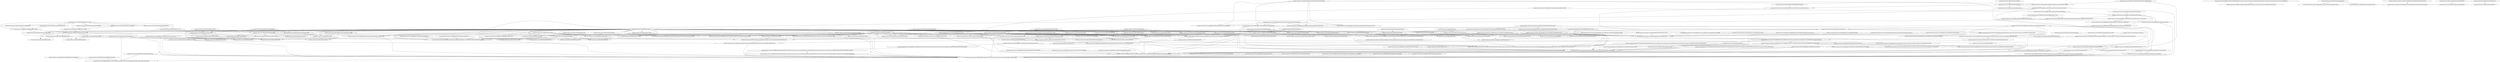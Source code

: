 digraph G {
  "org.apache.commons.math.ode.nonstiff$AdaptiveStepsizeIntegrator#filterStep(double,boolean,boolean)" -> "org.apache.commons.math.ode.nonstiff$EmbeddedRungeKuttaIntegrator#integrate(org.apache.commons.math.ode.ExpandableStatefulODE,double)";
  "org.apache.commons.math.ode.nonstiff$EmbeddedRungeKuttaIntegrator#integrate(org.apache.commons.math.ode.ExpandableStatefulODE,double)" -> "org.apache.commons.math.ode$AbstractIntegrator#integrate(org.apache.commons.math.ode.FirstOrderDifferentialEquations,double,double[],double,double[])";
  "org.apache.commons.math.util$FastMath#<clinit>()" -> "org.apache.commons.math.util$FastMath#nextUp(double)";
  "org.apache.commons.math.util$FastMath#<clinit>()" -> "org.apache.commons.math.util$FastMath#toRadians(double)";
  "org.apache.commons.math.util$FastMath#<clinit>()" -> "org.apache.commons.math.util$MathUtils#reduce(double,double,double)";
  "org.apache.commons.math.util$FastMath#<clinit>()" -> "org.apache.commons.math.util$Precision#equals(float,float,float)";
  "org.apache.commons.math.util$FastMath#<clinit>()" -> "org.apache.commons.math.util$FastMath#log(double,double[])";
  "org.apache.commons.math.util$FastMath#<clinit>()" -> "org.apache.commons.math.util$FastMath#tan(double)";
  "org.apache.commons.math.util$FastMath#<clinit>()" -> "org.apache.commons.math.ode.nonstiff$DormandPrince853Integrator#<clinit>()";
  "org.apache.commons.math.util$FastMath#<clinit>()" -> "org.apache.commons.math.ode.nonstiff$AdaptiveStepsizeIntegrator#filterStep(double,boolean,boolean)";
  "org.apache.commons.math.util$FastMath#<clinit>()" -> "org.apache.commons.math.ode.events$EventState#evaluateStep(org.apache.commons.math.ode.sampling.StepInterpolator)";
  "org.apache.commons.math.util$FastMath#<clinit>()" -> "org.apache.commons.math.ode.events$EventState#reset(double,double[])";
  "org.apache.commons.math.util$FastMath#<clinit>()" -> "org.apache.commons.math.util$FastMath#cos(double)";
  "org.apache.commons.math.util$FastMath#<clinit>()" -> "org.apache.commons.math.util$FastMath#log10(double)";
  "org.apache.commons.math.util$FastMath#<clinit>()" -> "org.apache.commons.math.ode.nonstiff$AdaptiveStepsizeIntegrator#setStepSizeControl(double,double,double,double)";
  "org.apache.commons.math.util$FastMath#<clinit>()" -> "org.apache.commons.math.util$FastMath#expm1(double,double[])";
  "org.apache.commons.math.util$FastMath#<clinit>()" -> "org.apache.commons.math.util$FastMath#cosQ(double,double)";
  "org.apache.commons.math.util$FastMath#<clinit>()" -> "org.apache.commons.math.util$FastMath#expm1(double)";
  "org.apache.commons.math.util$FastMath#<clinit>()" -> "org.apache.commons.math.analysis.solvers$BracketingNthOrderBrentSolver#doSolve()";
  "org.apache.commons.math.util$FastMath#<clinit>()" -> "org.apache.commons.math.util$Precision#round(float,int,int)";
  "org.apache.commons.math.util$FastMath#<clinit>()" -> "org.apache.commons.math.util$FastMath#nextUp(float)";
  "org.apache.commons.math.util$FastMath#<clinit>()" -> "org.apache.commons.math.util$Precision#equalsIncludingNaN(float,float,float)";
  "org.apache.commons.math.util$FastMath#<clinit>()" -> "org.apache.commons.math.util$FastMath#cbrt(double)";
  "org.apache.commons.math.util$FastMath#<clinit>()" -> "org.apache.commons.math.util$FastMath#exp(double,double,double[])";
  "org.apache.commons.math.util$FastMath#<clinit>()" -> "org.apache.commons.math.util$FastMath#tanh(double)";
  "org.apache.commons.math.util$FastMath#<clinit>()" -> "org.apache.commons.math.analysis.solvers$UnivariateRealSolverUtils#bracket(org.apache.commons.math.analysis.UnivariateRealFunction,double,double,double,int)";
  "org.apache.commons.math.util$FastMath#<clinit>()" -> "org.apache.commons.math.util$FastMath#ulp(float)";
  "org.apache.commons.math.util$FastMath#<clinit>()" -> "org.apache.commons.math.util$FastMath#atanh(double)";
  "org.apache.commons.math.util$FastMath#<clinit>()" -> "org.apache.commons.math.ode.nonstiff$EmbeddedRungeKuttaIntegrator#integrate(org.apache.commons.math.ode.ExpandableStatefulODE,double)";
  "org.apache.commons.math.util$FastMath#<clinit>()" -> "org.apache.commons.math.util$FastMath#hypot(double,double)";
  "org.apache.commons.math.util$FastMath#<clinit>()" -> "org.apache.commons.math.util$FastMath#atan(double)";
  "org.apache.commons.math.util$FastMath#<clinit>()" -> "org.apache.commons.math.ode.nonstiff$AdaptiveStepsizeIntegrator#initializeStep(boolean,int,double[],double,double[],double[],double[],double[])";
  "org.apache.commons.math.util$FastMath#<clinit>()" -> "org.apache.commons.math.util$Precision#equals(double,double,double)";
  "org.apache.commons.math.util$FastMath#<clinit>()" -> "org.apache.commons.math.util$FastMath#log(double)";
  "org.apache.commons.math.util$FastMath#<clinit>()" -> "org.apache.commons.math.util$FastMath#acos(double)";
  "org.apache.commons.math.util$FastMath#<clinit>()" -> "org.apache.commons.math.ode.events$EventState#stepAccepted(double,double[])";
  "org.apache.commons.math.util$FastMath#<clinit>()" -> "org.apache.commons.math.util$FastMath#ulp(double)";
  "org.apache.commons.math.util$FastMath#<clinit>()" -> "org.apache.commons.math.util$MathUtils#normalizeAngle(double,double)";
  "org.apache.commons.math.util$FastMath#<clinit>()" -> "org.apache.commons.math.util$FastMath#log1p(double)";
  "org.apache.commons.math.util$FastMath#<clinit>()" -> "org.apache.commons.math.util$FastMath#toDegrees(double)";
  "org.apache.commons.math.util$FastMath#<clinit>()" -> "org.apache.commons.math.ode.nonstiff$DormandPrince853Integrator#estimateError(double[][],double[],double[],double)";
  "org.apache.commons.math.util$FastMath#<clinit>()" -> "org.apache.commons.math.util$FastMath#main(java.lang.String[])";
  "org.apache.commons.math.util$FastMath#<clinit>()" -> "org.apache.commons.math.util$FastMath#round(float)";
  "org.apache.commons.math.util$FastMath#<clinit>()" -> "org.apache.commons.math.util$Precision#equalsIncludingNaN(double,double,double)";
  "org.apache.commons.math.util$FastMath#<clinit>()" -> "org.apache.commons.math.util$FastMath#cosh(double)";
  "org.apache.commons.math.util$FastMath#<clinit>()" -> "org.apache.commons.math.util$FastMath#asin(double)";
  "org.apache.commons.math.util$FastMath#<clinit>()" -> "org.apache.commons.math.util$FastMath#log(double,double)";
  "org.apache.commons.math.util$FastMath#<clinit>()" -> "org.apache.commons.math.util$FastMath#sin(double)";
  "org.apache.commons.math.util$FastMath#<clinit>()" -> "org.apache.commons.math.util$FastMath#reducePayneHanek(double,double[])";
  "org.apache.commons.math.util$FastMath#<clinit>()" -> "org.apache.commons.math.ode$AbstractIntegrator#sanityChecks(org.apache.commons.math.ode.ExpandableStatefulODE,double)";
  "org.apache.commons.math.util$FastMath#<clinit>()" -> "org.apache.commons.math.util$FastMath#tanQ(double,double,boolean)";
  "org.apache.commons.math.util$FastMath#<clinit>()" -> "org.apache.commons.math.util$Precision#equals(double,double,int)";
  "org.apache.commons.math.util$FastMath#<clinit>()" -> "org.apache.commons.math.util$FastMath#pow(double,double)";
  "org.apache.commons.math.util$FastMath#<clinit>()" -> "org.apache.commons.math.analysis.solvers$UnivariateRealSolverUtils#forceSide(int,org.apache.commons.math.analysis.UnivariateRealFunction,org.apache.commons.math.analysis.solvers.BracketedUnivariateRealSolver,double,double,double,org.apache.commons.math.analysis.solvers.AllowedSolution)";
  "org.apache.commons.math.util$FastMath#<clinit>()" -> "org.apache.commons.math.util$FastMath#acosh(double)";
  "org.apache.commons.math.util$FastMath#<clinit>()" -> "org.apache.commons.math.util$FastMath#exp(double)";
  "org.apache.commons.math.util$FastMath#<clinit>()" -> "org.apache.commons.math.ode.events$EventState#reinitializeBegin(org.apache.commons.math.ode.sampling.StepInterpolator)";
  "org.apache.commons.math.util$FastMath#<clinit>()" -> "org.apache.commons.math.util$Precision#roundUnscaled(double,double,int)";
  "org.apache.commons.math.util$FastMath#<clinit>()" -> "org.apache.commons.math.ode.nonstiff$AdaptiveStepsizeIntegrator#setStepSizeControl(double,double,double[],double[])";
  "org.apache.commons.math.util$FastMath#<clinit>()" -> "org.apache.commons.math.util$FastMath#sinQ(double,double)";
  "org.apache.commons.math.util$FastMath#<clinit>()" -> "org.apache.commons.math.util$FastMath#asinh(double)";
  "org.apache.commons.math.util$FastMath#<clinit>()" -> "org.apache.commons.math.ode.nonstiff$AdaptiveStepsizeIntegrator#resetInternalState()";
  "org.apache.commons.math.util$FastMath#<clinit>()" -> "org.apache.commons.math.util$FastMath#atan2(double,double)";
  "org.apache.commons.math.util$FastMath#<clinit>()" -> "org.apache.commons.math.util$FastMath#round(double)";
  "org.apache.commons.math.util$FastMath#<clinit>()" -> "org.apache.commons.math.util$FastMath#atan(double,double,boolean)";
  "org.apache.commons.math.util$FastMath#<clinit>()" -> "org.apache.commons.math.util$FastMath#sinh(double)";
  "org.apache.commons.math.util$FastMath#<clinit>()" -> "org.apache.commons.math.util$FastMath#ceil(double)";
  "org.apache.commons.math.util$FastMath#<clinit>()" -> "org.apache.commons.math.util$FastMath#rint(double)";
  "org.apache.commons.math.util$FastMath#<clinit>()" -> "org.apache.commons.math.util$Precision#equals(float,float,int)";
  "org.apache.commons.math.ode$AbstractIntegrator#addEventHandler(org.apache.commons.math.ode.events.EventHandler,double,double,int,org.apache.commons.math.analysis.solvers.UnivariateRealSolver)" -> "org.apache.commons.math.ode$AbstractIntegrator#addEventHandler(org.apache.commons.math.ode.events.EventHandler,double,double,int)";
  "org.apache.commons.math.ode.events$EventState$1#value(double)" -> "org.apache.commons.math.analysis.solvers$UnivariateRealSolverUtils#forceSide(int,org.apache.commons.math.analysis.UnivariateRealFunction,org.apache.commons.math.analysis.solvers.BracketedUnivariateRealSolver,double,double,double,org.apache.commons.math.analysis.solvers.AllowedSolution)";
  "org.apache.commons.math.ode.events$EventState$1#value(double)" -> "org.apache.commons.math.analysis.solvers$BaseAbstractUnivariateRealSolver#computeObjectiveValue(double)";
  "org.apache.commons.math.ode.events$EventState$1#value(double)" -> "org.apache.commons.math.analysis.solvers$UnivariateRealSolverUtils#bracket(org.apache.commons.math.analysis.UnivariateRealFunction,double,double,double,int)";
  "org.apache.commons.math.ode.events$EventState$1#value(double)" -> "org.apache.commons.math.analysis.solvers$UnivariateRealSolverUtils#verifyBracketing(org.apache.commons.math.analysis.UnivariateRealFunction,double,double)";
  "org.apache.commons.math.ode.events$EventState$1#value(double)" -> "org.apache.commons.math.analysis.solvers$UnivariateRealSolverUtils#isBracketing(org.apache.commons.math.analysis.UnivariateRealFunction,double,double)";
  "org.apache.commons.math.ode.events$EventState$1#value(double)" -> "org.apache.commons.math.ode.events$EventState#evaluateStep(org.apache.commons.math.ode.sampling.StepInterpolator)";
  "org.apache.commons.math.analysis.solvers$UnivariateRealSolverUtils#forceSide(int,org.apache.commons.math.analysis.UnivariateRealFunction,org.apache.commons.math.analysis.solvers.BracketedUnivariateRealSolver,double,double,double,org.apache.commons.math.analysis.solvers.AllowedSolution)" -> "org.apache.commons.math.ode.events$EventState#evaluateStep(org.apache.commons.math.ode.sampling.StepInterpolator)";
  "org.apache.commons.math.ode.sampling$AbstractStepInterpolator#reinitialize(double[],boolean,org.apache.commons.math.ode.EquationsMapper,org.apache.commons.math.ode.EquationsMapper[])" -> "org.apache.commons.math.ode.nonstiff$RungeKuttaStepInterpolator#reinitialize(org.apache.commons.math.ode.AbstractIntegrator,double[],double[][],boolean,org.apache.commons.math.ode.EquationsMapper,org.apache.commons.math.ode.EquationsMapper[])";
  "org.apache.commons.math.ode.nonstiff$RungeKuttaStepInterpolator#reinitialize(org.apache.commons.math.ode.AbstractIntegrator,double[],double[][],boolean,org.apache.commons.math.ode.EquationsMapper,org.apache.commons.math.ode.EquationsMapper[])" -> "org.apache.commons.math.ode.nonstiff$DormandPrince853StepInterpolator#reinitialize(org.apache.commons.math.ode.AbstractIntegrator,double[],double[][],boolean,org.apache.commons.math.ode.EquationsMapper,org.apache.commons.math.ode.EquationsMapper[])";
  "org.apache.commons.math.ode.nonstiff$RungeKuttaStepInterpolator#reinitialize(org.apache.commons.math.ode.AbstractIntegrator,double[],double[][],boolean,org.apache.commons.math.ode.EquationsMapper,org.apache.commons.math.ode.EquationsMapper[])" -> "org.apache.commons.math.ode.nonstiff$EmbeddedRungeKuttaIntegrator#integrate(org.apache.commons.math.ode.ExpandableStatefulODE,double)";
  "org.apache.commons.math.ode.sampling$AbstractStepInterpolator#readBaseExternal(java.io.ObjectInput)" -> "org.apache.commons.math.ode.nonstiff$RungeKuttaStepInterpolator#readExternal(java.io.ObjectInput)";
  "org.apache.commons.math.ode.nonstiff$RungeKuttaStepInterpolator#readExternal(java.io.ObjectInput)" -> "org.apache.commons.math.ode.nonstiff$DormandPrince853StepInterpolator#readExternal(java.io.ObjectInput)";
  "org.apache.commons.math.analysis.solvers$BaseAbstractUnivariateRealSolver#getMin()" -> "org.apache.commons.math.analysis.solvers$BracketingNthOrderBrentSolver#doSolve()";
  "org.apache.commons.math.analysis.solvers$BracketingNthOrderBrentSolver#doSolve()" -> "org.apache.commons.math.analysis.solvers$BaseAbstractUnivariateRealSolver#solve(int,org.apache.commons.math.analysis.UnivariateRealFunction,double,double,double)";
  "org.apache.commons.math.ode$AbstractIntegrator#resetEvaluations()" -> "org.apache.commons.math.ode.nonstiff$EmbeddedRungeKuttaIntegrator#integrate(org.apache.commons.math.ode.ExpandableStatefulODE,double)";
  "org.apache.commons.math.util$FastMath#abs(double)" -> "org.apache.commons.math.ode$AbstractIntegrator#sanityChecks(org.apache.commons.math.ode.ExpandableStatefulODE,double)";
  "org.apache.commons.math.util$FastMath#abs(double)" -> "org.apache.commons.math.analysis.solvers$UnivariateRealSolverUtils#forceSide(int,org.apache.commons.math.analysis.UnivariateRealFunction,org.apache.commons.math.analysis.solvers.BracketedUnivariateRealSolver,double,double,double,org.apache.commons.math.analysis.solvers.AllowedSolution)";
  "org.apache.commons.math.util$FastMath#abs(double)" -> "org.apache.commons.math.ode.nonstiff$AdaptiveStepsizeIntegrator#setStepSizeControl(double,double,double[],double[])";
  "org.apache.commons.math.util$FastMath#abs(double)" -> "org.apache.commons.math.util$FastMath#hypot(double,double)";
  "org.apache.commons.math.util$FastMath#abs(double)" -> "org.apache.commons.math.util$FastMath#ulp(double)";
  "org.apache.commons.math.util$FastMath#abs(double)" -> "org.apache.commons.math.ode.events$EventState#reset(double,double[])";
  "org.apache.commons.math.util$FastMath#abs(double)" -> "org.apache.commons.math.ode.nonstiff$AdaptiveStepsizeIntegrator#filterStep(double,boolean,boolean)";
  "org.apache.commons.math.util$FastMath#abs(double)" -> "org.apache.commons.math.ode.events$EventState#evaluateStep(org.apache.commons.math.ode.sampling.StepInterpolator)";
  "org.apache.commons.math.util$FastMath#abs(double)" -> "org.apache.commons.math.ode.events$EventState#stepAccepted(double,double[])";
  "org.apache.commons.math.util$FastMath#abs(double)" -> "org.apache.commons.math.ode.nonstiff$AdaptiveStepsizeIntegrator#initializeStep(boolean,int,double[],double,double[],double[],double[],double[])";
  "org.apache.commons.math.util$FastMath#abs(double)" -> "org.apache.commons.math.ode.nonstiff$DormandPrince853Integrator#estimateError(double[][],double[],double[],double)";
  "org.apache.commons.math.util$FastMath#abs(double)" -> "org.apache.commons.math.ode.nonstiff$AdaptiveStepsizeIntegrator#setStepSizeControl(double,double,double,double)";
  "org.apache.commons.math.util$FastMath#abs(double)" -> "org.apache.commons.math.ode.events$EventState#reinitializeBegin(org.apache.commons.math.ode.sampling.StepInterpolator)";
  "org.apache.commons.math.util$FastMath#abs(double)" -> "org.apache.commons.math.util$Precision#equalsIncludingNaN(double,double,double)";
  "org.apache.commons.math.util$FastMath#abs(double)" -> "org.apache.commons.math.util$Precision#equals(double,double,double)";
  "org.apache.commons.math.util$FastMath#abs(double)" -> "org.apache.commons.math.ode.nonstiff$EmbeddedRungeKuttaIntegrator#integrate(org.apache.commons.math.ode.ExpandableStatefulODE,double)";
  "org.apache.commons.math.util$FastMath#abs(double)" -> "org.apache.commons.math.util$MathUtils#reduce(double,double,double)";
  "org.apache.commons.math.util$FastMath#abs(double)" -> "org.apache.commons.math.analysis.solvers$BracketingNthOrderBrentSolver#doSolve()";
  "org.apache.commons.math.ode$AbstractIntegrator#sanityChecks(org.apache.commons.math.ode.ExpandableStatefulODE,double)" -> "org.apache.commons.math.ode.nonstiff$AdaptiveStepsizeIntegrator#sanityChecks(org.apache.commons.math.ode.ExpandableStatefulODE,double)";
  "org.apache.commons.math.ode$ExpandableStatefulODE#setCompleteState(double[])" -> "org.apache.commons.math.ode.nonstiff$EmbeddedRungeKuttaIntegrator#integrate(org.apache.commons.math.ode.ExpandableStatefulODE,double)";
  "org.apache.commons.math.ode.sampling$AbstractStepInterpolator#setInterpolatedTime(double)" -> "org.apache.commons.math.ode.sampling$AbstractStepInterpolator#storeTime(double)";
  "org.apache.commons.math.ode.sampling$AbstractStepInterpolator#setInterpolatedTime(double)" -> "org.apache.commons.math.ode$AbstractIntegrator#acceptStep(org.apache.commons.math.ode.sampling.AbstractStepInterpolator,double[],double[],double)";
  "org.apache.commons.math.ode.sampling$AbstractStepInterpolator#setInterpolatedTime(double)" -> "org.apache.commons.math.ode.events$EventState#evaluateStep(org.apache.commons.math.ode.sampling.StepInterpolator)";
  "org.apache.commons.math.ode.sampling$AbstractStepInterpolator#setInterpolatedTime(double)" -> "org.apache.commons.math.ode.events$EventState#reinitializeBegin(org.apache.commons.math.ode.sampling.StepInterpolator)";
  "org.apache.commons.math.ode.sampling$AbstractStepInterpolator#setInterpolatedTime(double)" -> "org.apache.commons.math.ode.nonstiff$RungeKuttaStepInterpolator#readExternal(java.io.ObjectInput)";
  "org.apache.commons.math.ode.sampling$AbstractStepInterpolator#setInterpolatedTime(double)" -> "org.apache.commons.math.ode.events$EventState$1#value(double)";
  "org.apache.commons.math.ode.sampling$AbstractStepInterpolator#storeTime(double)" -> "org.apache.commons.math.ode.nonstiff$EmbeddedRungeKuttaIntegrator#integrate(org.apache.commons.math.ode.ExpandableStatefulODE,double)";
  "org.apache.commons.math.ode.sampling$AbstractStepInterpolator#storeTime(double)" -> "org.apache.commons.math.ode.nonstiff$DormandPrince853StepInterpolator#storeTime(double)";
  "org.apache.commons.math.util$Incrementor#incrementCount()" -> "org.apache.commons.math.ode$AbstractIntegrator#computeDerivatives(double,double[],double[])";
  "org.apache.commons.math.util$Incrementor#incrementCount()" -> "org.apache.commons.math.util$Incrementor#incrementCount(int)";
  "org.apache.commons.math.util$Incrementor#incrementCount()" -> "org.apache.commons.math.analysis.solvers$BaseAbstractUnivariateRealSolver#incrementEvaluationCount()";
  "org.apache.commons.math.ode$AbstractIntegrator#computeDerivatives(double,double[],double[])" -> "org.apache.commons.math.ode.nonstiff$EmbeddedRungeKuttaIntegrator#integrate(org.apache.commons.math.ode.ExpandableStatefulODE,double)";
  "org.apache.commons.math.ode$AbstractIntegrator#computeDerivatives(double,double[],double[])" -> "org.apache.commons.math.ode$AbstractIntegrator#acceptStep(org.apache.commons.math.ode.sampling.AbstractStepInterpolator,double[],double[],double)";
  "org.apache.commons.math.ode$AbstractIntegrator#computeDerivatives(double,double[],double[])" -> "org.apache.commons.math.ode.nonstiff$DormandPrince853StepInterpolator#doFinalize()";
  "org.apache.commons.math.ode$AbstractIntegrator#computeDerivatives(double,double[],double[])" -> "org.apache.commons.math.ode.nonstiff$AdaptiveStepsizeIntegrator#initializeStep(boolean,int,double[],double,double[],double[],double[],double[])";
  "org.apache.commons.math.util$Precision#equals(float,float,int)" -> "org.apache.commons.math.util$Precision#equalsIncludingNaN(float,float,int)";
  "org.apache.commons.math.util$Precision#equals(float,float,int)" -> "org.apache.commons.math.util$Precision#equalsIncludingNaN(float,float)";
  "org.apache.commons.math.util$Precision#equals(float,float,int)" -> "org.apache.commons.math.util$Precision#equals(float,float,float)";
  "org.apache.commons.math.util$Precision#equals(float,float,int)" -> "org.apache.commons.math.util$Precision#equals(float,float)";
  "org.apache.commons.math.util$FastMath#log(double,double[])" -> "org.apache.commons.math.util$FastMath#log(double)";
  "org.apache.commons.math.util$FastMath#log(double,double[])" -> "org.apache.commons.math.util$FastMath#pow(double,double)";
  "org.apache.commons.math.util$FastMath#log(double,double[])" -> "org.apache.commons.math.util$FastMath#log1p(double)";
  "org.apache.commons.math.util$FastMath#log(double,double[])" -> "org.apache.commons.math.util$FastMath#log10(double)";
  "org.apache.commons.math.util$FastMath#log(double)" -> "org.apache.commons.math.util$FastMath#asinh(double)";
  "org.apache.commons.math.util$FastMath#log(double)" -> "org.apache.commons.math.util$FastMath#acosh(double)";
  "org.apache.commons.math.util$FastMath#log(double)" -> "org.apache.commons.math.util$FastMath#atanh(double)";
  "org.apache.commons.math.util$FastMath#log(double)" -> "org.apache.commons.math.util$FastMath#log(double,double)";
  "org.apache.commons.math.util$FastMathLiteralArrays#<clinit>()" -> "org.apache.commons.math.util$FastMath$lnMant#<clinit>()";
  "org.apache.commons.math.util$FastMathLiteralArrays#<clinit>()" -> "org.apache.commons.math.util$FastMathLiteralArrays#loadExpIntB()";
  "org.apache.commons.math.util$FastMathLiteralArrays#<clinit>()" -> "org.apache.commons.math.util$FastMathLiteralArrays#loadExpIntA()";
  "org.apache.commons.math.util$FastMathLiteralArrays#<clinit>()" -> "org.apache.commons.math.util$FastMathLiteralArrays#loadLnMant()";
  "org.apache.commons.math.util$FastMathLiteralArrays#<clinit>()" -> "org.apache.commons.math.util$FastMath$ExpIntTable#<clinit>()";
  "org.apache.commons.math.util$FastMathLiteralArrays#<clinit>()" -> "org.apache.commons.math.util$FastMathLiteralArrays#loadExpFracA()";
  "org.apache.commons.math.util$FastMathLiteralArrays#<clinit>()" -> "org.apache.commons.math.util$FastMathLiteralArrays#loadExpFracB()";
  "org.apache.commons.math.util$FastMathLiteralArrays#<clinit>()" -> "org.apache.commons.math.util$FastMath$ExpFracTable#<clinit>()";
  "org.apache.commons.math.util$FastMath$lnMant#<clinit>()" -> "org.apache.commons.math.util$FastMath#log(double,double[])";
  "org.apache.commons.math.util$FastMath$lnMant#<clinit>()" -> "org.apache.commons.math.util$FastMath#main(java.lang.String[])";
  "org.apache.commons.math.ode.nonstiff$DormandPrince853StepInterpolator#storeTime(double)" -> "org.apache.commons.math.ode.nonstiff$EmbeddedRungeKuttaIntegrator#integrate(org.apache.commons.math.ode.ExpandableStatefulODE,double)";
  "org.apache.commons.math.util$FastMath#reducePayneHanek(double,double[])" -> "org.apache.commons.math.util$FastMath#cos(double)";
  "org.apache.commons.math.util$FastMath#reducePayneHanek(double,double[])" -> "org.apache.commons.math.util$FastMath#sin(double)";
  "org.apache.commons.math.util$FastMath#reducePayneHanek(double,double[])" -> "org.apache.commons.math.util$FastMath#tan(double)";
  "org.apache.commons.math.ode.nonstiff$DormandPrince853StepInterpolator#doCopy()" -> "org.apache.commons.math.ode.sampling$AbstractStepInterpolator#copy()";
  "org.apache.commons.math.ode.sampling$AbstractStepInterpolator#copy()" -> "org.apache.commons.math.ode.nonstiff$EmbeddedRungeKuttaIntegrator#integrate(org.apache.commons.math.ode.ExpandableStatefulODE,double)";
  "org.apache.commons.math.util$Precision#equals(double,double,int)" -> "org.apache.commons.math.analysis.solvers$BracketingNthOrderBrentSolver#doSolve()";
  "org.apache.commons.math.util$Precision#equals(double,double,int)" -> "org.apache.commons.math.util$Precision#equals(double,double)";
  "org.apache.commons.math.util$Precision#equals(double,double,int)" -> "org.apache.commons.math.util$Precision#equals(double,double,double)";
  "org.apache.commons.math.util$Precision#equals(double,double,int)" -> "org.apache.commons.math.util$Precision#equalsIncludingNaN(double,double)";
  "org.apache.commons.math.util$Precision#equals(double,double,int)" -> "org.apache.commons.math.ode$AbstractIntegrator#acceptStep(org.apache.commons.math.ode.sampling.AbstractStepInterpolator,double[],double[],double)";
  "org.apache.commons.math.util$Precision#equals(double,double,int)" -> "org.apache.commons.math.util$Precision#compareTo(double,double,int)";
  "org.apache.commons.math.util$Precision#equals(double,double,int)" -> "org.apache.commons.math.util$Precision#equalsIncludingNaN(double,double,int)";
  "org.apache.commons.math.util$FastMath#ceil(double)" -> "org.apache.commons.math.ode.events$EventState#evaluateStep(org.apache.commons.math.ode.sampling.StepInterpolator)";
  "org.apache.commons.math.util$FastMath#ceil(double)" -> "org.apache.commons.math.util$Precision#roundUnscaled(double,double,int)";
  "org.apache.commons.math.ode.events$EventState#evaluateStep(org.apache.commons.math.ode.sampling.StepInterpolator)" -> "org.apache.commons.math.ode$AbstractIntegrator#acceptStep(org.apache.commons.math.ode.sampling.AbstractStepInterpolator,double[],double[],double)";
  "org.apache.commons.math.ode$ExpandableStatefulODE#setPrimaryState(double[])" -> "org.apache.commons.math.ode$AbstractIntegrator#integrate(org.apache.commons.math.ode.FirstOrderDifferentialEquations,double,double[],double,double[])";
  "org.apache.commons.math.ode$EquationsMapper#extractEquationData(double[],double[])" -> "org.apache.commons.math.ode.sampling$AbstractStepInterpolator#getInterpolatedSecondaryState(int)";
  "org.apache.commons.math.ode$EquationsMapper#extractEquationData(double[],double[])" -> "org.apache.commons.math.ode$ExpandableStatefulODE#computeDerivatives(double,double[],double[])";
  "org.apache.commons.math.ode$EquationsMapper#extractEquationData(double[],double[])" -> "org.apache.commons.math.ode.sampling$AbstractStepInterpolator#getInterpolatedSecondaryDerivatives(int)";
  "org.apache.commons.math.ode$EquationsMapper#extractEquationData(double[],double[])" -> "org.apache.commons.math.ode.sampling$AbstractStepInterpolator#getInterpolatedDerivatives()";
  "org.apache.commons.math.ode$EquationsMapper#extractEquationData(double[],double[])" -> "org.apache.commons.math.ode$ExpandableStatefulODE#setCompleteState(double[])";
  "org.apache.commons.math.ode$EquationsMapper#extractEquationData(double[],double[])" -> "org.apache.commons.math.ode.sampling$AbstractStepInterpolator#getInterpolatedState()";
  "org.apache.commons.math.util$FastMathLiteralArrays#loadExpFracB()" -> "org.apache.commons.math.util$FastMath$ExpFracTable#<clinit>()";
  "org.apache.commons.math.util$FastMath$ExpFracTable#<clinit>()" -> "org.apache.commons.math.util$FastMath#exp(double,double,double[])";
  "org.apache.commons.math.util$FastMath$ExpFracTable#<clinit>()" -> "org.apache.commons.math.util$FastMath#main(java.lang.String[])";
  "org.apache.commons.math.util$FastMath$ExpFracTable#<clinit>()" -> "org.apache.commons.math.util$FastMath#expm1(double,double[])";
  "org.apache.commons.math.analysis.solvers$BracketingNthOrderBrentSolver#solve(int,org.apache.commons.math.analysis.UnivariateRealFunction,double,double,double,org.apache.commons.math.analysis.solvers.AllowedSolution)" -> "org.apache.commons.math.analysis.solvers$UnivariateRealSolverUtils#forceSide(int,org.apache.commons.math.analysis.UnivariateRealFunction,org.apache.commons.math.analysis.solvers.BracketedUnivariateRealSolver,double,double,double,org.apache.commons.math.analysis.solvers.AllowedSolution)";
  "org.apache.commons.math.ode.events$EventState#reset(double,double[])" -> "org.apache.commons.math.ode$AbstractIntegrator#acceptStep(org.apache.commons.math.ode.sampling.AbstractStepInterpolator,double[],double[],double)";
  "org.apache.commons.math.analysis.solvers$BaseAbstractUnivariateRealSolver#solve(int,org.apache.commons.math.analysis.UnivariateRealFunction,double,double,double)" -> "org.apache.commons.math.analysis.solvers$BaseAbstractUnivariateRealSolver#solve(int,org.apache.commons.math.analysis.UnivariateRealFunction,double)";
  "org.apache.commons.math.analysis.solvers$BaseAbstractUnivariateRealSolver#solve(int,org.apache.commons.math.analysis.UnivariateRealFunction,double,double,double)" -> "org.apache.commons.math.analysis.solvers$BaseAbstractUnivariateRealSolver#solve(int,org.apache.commons.math.analysis.UnivariateRealFunction,double,double)";
  "org.apache.commons.math.analysis.solvers$BaseAbstractUnivariateRealSolver#solve(int,org.apache.commons.math.analysis.UnivariateRealFunction,double,double,double)" -> "org.apache.commons.math.analysis.solvers$BracketingNthOrderBrentSolver#solve(int,org.apache.commons.math.analysis.UnivariateRealFunction,double,double,double,org.apache.commons.math.analysis.solvers.AllowedSolution)";
  "org.apache.commons.math.ode$AbstractIntegrator#setEquations(org.apache.commons.math.ode.ExpandableStatefulODE)" -> "org.apache.commons.math.ode.nonstiff$EmbeddedRungeKuttaIntegrator#integrate(org.apache.commons.math.ode.ExpandableStatefulODE,double)";
  "org.apache.commons.math.ode.sampling$AbstractStepInterpolator#isForward()" -> "org.apache.commons.math.ode.events$EventState#evaluateStep(org.apache.commons.math.ode.sampling.StepInterpolator)";
  "org.apache.commons.math.ode.sampling$AbstractStepInterpolator#isForward()" -> "org.apache.commons.math.ode$AbstractIntegrator#acceptStep(org.apache.commons.math.ode.sampling.AbstractStepInterpolator,double[],double[],double)";
  "org.apache.commons.math.util$Precision#equalsIncludingNaN(float,float)" -> "org.apache.commons.math.util$Precision#equalsIncludingNaN(float,float,float)";
  "org.apache.commons.math.util$FastMath#sqrt(double)" -> "org.apache.commons.math.ode.nonstiff$DormandPrince853Integrator#estimateError(double[][],double[],double[],double)";
  "org.apache.commons.math.util$FastMath#sqrt(double)" -> "org.apache.commons.math.util$FastMath#asinh(double)";
  "org.apache.commons.math.util$FastMath#sqrt(double)" -> "org.apache.commons.math.util$FastMath#asin(double)";
  "org.apache.commons.math.util$FastMath#sqrt(double)" -> "org.apache.commons.math.util$FastMath#acosh(double)";
  "org.apache.commons.math.util$FastMath#sqrt(double)" -> "org.apache.commons.math.util$FastMath#hypot(double,double)";
  "org.apache.commons.math.util$FastMath#sqrt(double)" -> "org.apache.commons.math.ode.nonstiff$DormandPrince853Integrator#<clinit>()";
  "org.apache.commons.math.util$FastMath#sqrt(double)" -> "org.apache.commons.math.util$FastMath#acos(double)";
  "org.apache.commons.math.util$FastMath#sqrt(double)" -> "org.apache.commons.math.ode.nonstiff$AdaptiveStepsizeIntegrator#initializeStep(boolean,int,double[],double,double[],double[],double[],double[])";
  "org.apache.commons.math.util$FastMath#sqrt(double)" -> "org.apache.commons.math.ode.nonstiff$AdaptiveStepsizeIntegrator#resetInternalState()";
  "org.apache.commons.math.ode.nonstiff$DormandPrince853Integrator#estimateError(double[][],double[],double[],double)" -> "org.apache.commons.math.ode.nonstiff$EmbeddedRungeKuttaIntegrator#integrate(org.apache.commons.math.ode.ExpandableStatefulODE,double)";
  "org.apache.commons.math.util$FastMath#doubleHighPart(double)" -> "org.apache.commons.math.util$FastMath#toDegrees(double)";
  "org.apache.commons.math.util$FastMath#doubleHighPart(double)" -> "org.apache.commons.math.util$FastMath#acos(double)";
  "org.apache.commons.math.util$FastMath#doubleHighPart(double)" -> "org.apache.commons.math.util$FastMath#toRadians(double)";
  "org.apache.commons.math.util$FastMath#doubleHighPart(double)" -> "org.apache.commons.math.util$FastMath#atan2(double,double)";
  "org.apache.commons.math.util$Incrementor#getCount()" -> "org.apache.commons.math.ode$AbstractIntegrator#getEvaluations()";
  "org.apache.commons.math.util$Incrementor#getCount()" -> "org.apache.commons.math.analysis.solvers$BaseAbstractUnivariateRealSolver#getEvaluations()";
  "org.apache.commons.math.analysis.solvers$BaseAbstractUnivariateRealSolver#computeObjectiveValue(double)" -> "org.apache.commons.math.analysis.solvers$BracketingNthOrderBrentSolver#doSolve()";
  "org.apache.commons.math.util$FastMath#expm1(double,double[])" -> "org.apache.commons.math.util$FastMath#tanh(double)";
  "org.apache.commons.math.util$FastMath#expm1(double,double[])" -> "org.apache.commons.math.util$FastMath#sinh(double)";
  "org.apache.commons.math.util$FastMath#expm1(double,double[])" -> "org.apache.commons.math.util$FastMath#expm1(double)";
  "org.apache.commons.math.util$FastMath#atan(double,double,boolean)" -> "org.apache.commons.math.util$FastMath#atan2(double,double)";
  "org.apache.commons.math.util$FastMath#atan(double,double,boolean)" -> "org.apache.commons.math.util$FastMath#asin(double)";
  "org.apache.commons.math.util$FastMath#atan(double,double,boolean)" -> "org.apache.commons.math.util$FastMath#acos(double)";
  "org.apache.commons.math.util$FastMath#atan(double,double,boolean)" -> "org.apache.commons.math.util$FastMath#atan(double)";
  "org.apache.commons.math.util$FastMathLiteralArrays#loadExpIntB()" -> "org.apache.commons.math.util$FastMath$ExpIntTable#<clinit>()";
  "org.apache.commons.math.util$FastMath$ExpIntTable#<clinit>()" -> "org.apache.commons.math.util$FastMath#main(java.lang.String[])";
  "org.apache.commons.math.util$FastMath$ExpIntTable#<clinit>()" -> "org.apache.commons.math.util$FastMath#exp(double,double,double[])";
  "org.apache.commons.math.analysis.solvers$UnivariateRealSolverUtils#verifyInterval(double,double)" -> "org.apache.commons.math.analysis.solvers$BaseAbstractUnivariateRealSolver#verifyInterval(double,double)";
  "org.apache.commons.math.analysis.solvers$UnivariateRealSolverUtils#verifyInterval(double,double)" -> "org.apache.commons.math.analysis.solvers$UnivariateRealSolverUtils#verifyBracketing(org.apache.commons.math.analysis.UnivariateRealFunction,double,double)";
  "org.apache.commons.math.analysis.solvers$UnivariateRealSolverUtils#verifyInterval(double,double)" -> "org.apache.commons.math.analysis.solvers$UnivariateRealSolverUtils#verifySequence(double,double,double)";
  "org.apache.commons.math.ode.nonstiff$AdaptiveStepsizeIntegrator#sanityChecks(org.apache.commons.math.ode.ExpandableStatefulODE,double)" -> "org.apache.commons.math.ode.nonstiff$EmbeddedRungeKuttaIntegrator#integrate(org.apache.commons.math.ode.ExpandableStatefulODE,double)";
  "org.apache.commons.math.ode.sampling$AbstractStepInterpolator#setSoftCurrentTime(double)" -> "org.apache.commons.math.ode$AbstractIntegrator#acceptStep(org.apache.commons.math.ode.sampling.AbstractStepInterpolator,double[],double[],double)";
  "org.apache.commons.math.ode$AbstractIntegrator#acceptStep(org.apache.commons.math.ode.sampling.AbstractStepInterpolator,double[],double[],double)" -> "org.apache.commons.math.ode.nonstiff$EmbeddedRungeKuttaIntegrator#integrate(org.apache.commons.math.ode.ExpandableStatefulODE,double)";
  "org.apache.commons.math.ode$EquationsMapper#getDimension()" -> "org.apache.commons.math.ode.sampling$AbstractStepInterpolator#allocateInterpolatedArrays(int)";
  "org.apache.commons.math.ode$EquationsMapper#getDimension()" -> "org.apache.commons.math.ode.nonstiff$AdaptiveStepsizeIntegrator#sanityChecks(org.apache.commons.math.ode.ExpandableStatefulODE,double)";
  "org.apache.commons.math.ode$EquationsMapper#getDimension()" -> "org.apache.commons.math.ode$ExpandableStatefulODE#getTotalDimension()";
  "org.apache.commons.math.ode$EquationsMapper#getDimension()" -> "org.apache.commons.math.ode$ExpandableStatefulODE#addSecondaryEquations(org.apache.commons.math.ode.SecondaryEquations)";
  "org.apache.commons.math.ode.sampling$AbstractStepInterpolator#allocateInterpolatedArrays(int)" -> "org.apache.commons.math.ode.sampling$AbstractStepInterpolator#readBaseExternal(java.io.ObjectInput)";
  "org.apache.commons.math.ode.sampling$AbstractStepInterpolator#allocateInterpolatedArrays(int)" -> "org.apache.commons.math.ode.sampling$AbstractStepInterpolator#reinitialize(double[],boolean,org.apache.commons.math.ode.EquationsMapper,org.apache.commons.math.ode.EquationsMapper[])";
  "org.apache.commons.math.analysis.solvers$UnivariateRealSolverUtils#bracket(org.apache.commons.math.analysis.UnivariateRealFunction,double,double,double,int)" -> "org.apache.commons.math.analysis.solvers$UnivariateRealSolverUtils#bracket(org.apache.commons.math.analysis.UnivariateRealFunction,double,double,double)";
  "org.apache.commons.math.util$FastMath#abs(int)" -> "org.apache.commons.math.util$Precision#equals(float,float,int)";
  "org.apache.commons.math.util$FastMath#cosQ(double,double)" -> "org.apache.commons.math.util$FastMath#cos(double)";
  "org.apache.commons.math.util$FastMath#cosQ(double,double)" -> "org.apache.commons.math.util$FastMath#sin(double)";
  "org.apache.commons.math.util$Precision#equalsIncludingNaN(double,double)" -> "org.apache.commons.math.util$Precision#equalsIncludingNaN(double,double,double)";
  "org.apache.commons.math.ode$EquationsMapper#getFirstIndex()" -> "org.apache.commons.math.ode$ExpandableStatefulODE#getTotalDimension()";
  "org.apache.commons.math.ode$EquationsMapper#getFirstIndex()" -> "org.apache.commons.math.ode$ExpandableStatefulODE#addSecondaryEquations(org.apache.commons.math.ode.SecondaryEquations)";
  "org.apache.commons.math.ode$ExpandableStatefulODE#getTotalDimension()" -> "org.apache.commons.math.ode$ExpandableStatefulODE#getCompleteState()";
  "org.apache.commons.math.ode$ExpandableStatefulODE#getTotalDimension()" -> "org.apache.commons.math.ode$ExpandableStatefulODE#setCompleteState(double[])";
  "org.apache.commons.math.util$FastMath#exp(double)" -> "org.apache.commons.math.util$FastMath#cosh(double)";
  "org.apache.commons.math.util$FastMath#exp(double)" -> "org.apache.commons.math.util$FastMath#sinh(double)";
  "org.apache.commons.math.ode.events$EventHandler$Action#<clinit>()" -> "org.apache.commons.math.ode.events$EventState#stepAccepted(double,double[])";
  "org.apache.commons.math.ode.events$EventHandler$Action#<clinit>()" -> "org.apache.commons.math.ode.events$EventState#reset(double,double[])";
  "org.apache.commons.math.ode.events$EventHandler$Action#<clinit>()" -> "org.apache.commons.math.ode.events$EventState#stop()";
  "org.apache.commons.math.ode.events$EventState#stepAccepted(double,double[])" -> "org.apache.commons.math.ode$AbstractIntegrator#acceptStep(org.apache.commons.math.ode.sampling.AbstractStepInterpolator,double[],double[],double)";
  "org.apache.commons.math.analysis.solvers$UnivariateRealSolverUtils#isBracketing(org.apache.commons.math.analysis.UnivariateRealFunction,double,double)" -> "org.apache.commons.math.analysis.solvers$UnivariateRealSolverUtils#verifyBracketing(org.apache.commons.math.analysis.UnivariateRealFunction,double,double)";
  "org.apache.commons.math.analysis.solvers$UnivariateRealSolverUtils#isBracketing(org.apache.commons.math.analysis.UnivariateRealFunction,double,double)" -> "org.apache.commons.math.analysis.solvers$BaseAbstractUnivariateRealSolver#isBracketing(double,double)";
  "org.apache.commons.math.analysis.solvers$UnivariateRealSolverUtils#verifyBracketing(org.apache.commons.math.analysis.UnivariateRealFunction,double,double)" -> "org.apache.commons.math.analysis.solvers$BaseAbstractUnivariateRealSolver#verifyBracketing(double,double)";
  "org.apache.commons.math.util$FastMath#floor(double)" -> "org.apache.commons.math.util$FastMath#ceil(double)";
  "org.apache.commons.math.util$FastMath#floor(double)" -> "org.apache.commons.math.util$MathUtils#normalizeAngle(double,double)";
  "org.apache.commons.math.util$FastMath#floor(double)" -> "org.apache.commons.math.util$MathUtils#reduce(double,double,double)";
  "org.apache.commons.math.util$FastMath#floor(double)" -> "org.apache.commons.math.util$FastMath#round(float)";
  "org.apache.commons.math.util$FastMath#floor(double)" -> "org.apache.commons.math.util$FastMath#rint(double)";
  "org.apache.commons.math.util$FastMath#floor(double)" -> "org.apache.commons.math.util$Precision#roundUnscaled(double,double,int)";
  "org.apache.commons.math.util$FastMath#floor(double)" -> "org.apache.commons.math.util$FastMath#round(double)";
  "org.apache.commons.math.ode.sampling$AbstractStepInterpolator#getInterpolatedState()" -> "org.apache.commons.math.ode.events$EventState$1#value(double)";
  "org.apache.commons.math.ode.sampling$AbstractStepInterpolator#getInterpolatedState()" -> "org.apache.commons.math.ode.events$EventState#evaluateStep(org.apache.commons.math.ode.sampling.StepInterpolator)";
  "org.apache.commons.math.ode.sampling$AbstractStepInterpolator#getInterpolatedState()" -> "org.apache.commons.math.ode$AbstractIntegrator#acceptStep(org.apache.commons.math.ode.sampling.AbstractStepInterpolator,double[],double[],double)";
  "org.apache.commons.math.ode.sampling$AbstractStepInterpolator#getInterpolatedState()" -> "org.apache.commons.math.ode.events$EventState#reinitializeBegin(org.apache.commons.math.ode.sampling.StepInterpolator)";
  "org.apache.commons.math.util$FastMath#max(double,double)" -> "org.apache.commons.math.analysis.solvers$BracketingNthOrderBrentSolver#doSolve()";
  "org.apache.commons.math.util$FastMath#max(double,double)" -> "org.apache.commons.math.ode.nonstiff$DormandPrince853Integrator#estimateError(double[][],double[],double[],double)";
  "org.apache.commons.math.util$FastMath#max(double,double)" -> "org.apache.commons.math.ode$AbstractIntegrator#sanityChecks(org.apache.commons.math.ode.ExpandableStatefulODE,double)";
  "org.apache.commons.math.util$FastMath#max(double,double)" -> "org.apache.commons.math.ode.nonstiff$EmbeddedRungeKuttaIntegrator#integrate(org.apache.commons.math.ode.ExpandableStatefulODE,double)";
  "org.apache.commons.math.util$FastMath#max(double,double)" -> "org.apache.commons.math.analysis.solvers$UnivariateRealSolverUtils#bracket(org.apache.commons.math.analysis.UnivariateRealFunction,double,double,double,int)";
  "org.apache.commons.math.util$FastMath#max(double,double)" -> "org.apache.commons.math.ode.events$EventState#reinitializeBegin(org.apache.commons.math.ode.sampling.StepInterpolator)";
  "org.apache.commons.math.util$FastMath#max(double,double)" -> "org.apache.commons.math.analysis.solvers$UnivariateRealSolverUtils#forceSide(int,org.apache.commons.math.analysis.UnivariateRealFunction,org.apache.commons.math.analysis.solvers.BracketedUnivariateRealSolver,double,double,double,org.apache.commons.math.analysis.solvers.AllowedSolution)";
  "org.apache.commons.math.util$FastMath#max(double,double)" -> "org.apache.commons.math.ode.nonstiff$AdaptiveStepsizeIntegrator#initializeStep(boolean,int,double[],double,double[],double[],double[],double[])";
  "org.apache.commons.math.util$FastMath#exp(double,double,double[])" -> "org.apache.commons.math.util$FastMath#sinh(double)";
  "org.apache.commons.math.util$FastMath#exp(double,double,double[])" -> "org.apache.commons.math.util$FastMath#tanh(double)";
  "org.apache.commons.math.util$FastMath#exp(double,double,double[])" -> "org.apache.commons.math.util$FastMath#exp(double)";
  "org.apache.commons.math.util$FastMath#exp(double,double,double[])" -> "org.apache.commons.math.util$FastMath#expm1(double,double[])";
  "org.apache.commons.math.util$FastMath#exp(double,double,double[])" -> "org.apache.commons.math.util$FastMath#cosh(double)";
  "org.apache.commons.math.util$FastMath#exp(double,double,double[])" -> "org.apache.commons.math.util$FastMath#pow(double,double)";
  "org.apache.commons.math.util$Precision#round(float,int,int)" -> "org.apache.commons.math.util$Precision#round(float,int)";
  "org.apache.commons.math.util$FastMath#sinQ(double,double)" -> "org.apache.commons.math.util$FastMath#cosQ(double,double)";
  "org.apache.commons.math.util$FastMath#sinQ(double,double)" -> "org.apache.commons.math.util$FastMath#cos(double)";
  "org.apache.commons.math.util$FastMath#sinQ(double,double)" -> "org.apache.commons.math.util$FastMath#sin(double)";
  "org.apache.commons.math.analysis.solvers$BaseAbstractUnivariateRealSolver#setup(int,org.apache.commons.math.analysis.UnivariateRealFunction,double,double,double)" -> "org.apache.commons.math.analysis.solvers$BaseAbstractUnivariateRealSolver#solve(int,org.apache.commons.math.analysis.UnivariateRealFunction,double,double,double)";
  "org.apache.commons.math.analysis.solvers$BaseAbstractUnivariateRealSolver#solve(int,org.apache.commons.math.analysis.UnivariateRealFunction,double,double)" -> "org.apache.commons.math.ode.events$EventState#evaluateStep(org.apache.commons.math.ode.sampling.StepInterpolator)";
  "org.apache.commons.math.analysis.solvers$BaseAbstractUnivariateRealSolver#solve(int,org.apache.commons.math.analysis.UnivariateRealFunction,double,double)" -> "org.apache.commons.math.analysis.solvers$UnivariateRealSolverUtils#solve(org.apache.commons.math.analysis.UnivariateRealFunction,double,double,double)";
  "org.apache.commons.math.analysis.solvers$BaseAbstractUnivariateRealSolver#solve(int,org.apache.commons.math.analysis.UnivariateRealFunction,double,double)" -> "org.apache.commons.math.analysis.solvers$UnivariateRealSolverUtils#solve(org.apache.commons.math.analysis.UnivariateRealFunction,double,double)";
  "org.apache.commons.math.analysis.solvers$BaseAbstractUnivariateRealSolver#solve(int,org.apache.commons.math.analysis.UnivariateRealFunction,double,double)" -> "org.apache.commons.math.analysis.solvers$BracketingNthOrderBrentSolver#solve(int,org.apache.commons.math.analysis.UnivariateRealFunction,double,double,org.apache.commons.math.analysis.solvers.AllowedSolution)";
  "org.apache.commons.math.util$Precision#equals(double,double,double)" -> "org.apache.commons.math.util$Precision#compareTo(double,double,double)";
  "org.apache.commons.math.ode.nonstiff$DormandPrince853StepInterpolator#<clinit>()" -> "org.apache.commons.math.ode.nonstiff$DormandPrince853StepInterpolator#computeInterpolatedStateAndDerivatives(double,double)";
  "org.apache.commons.math.ode.nonstiff$DormandPrince853StepInterpolator#<clinit>()" -> "org.apache.commons.math.ode.nonstiff$DormandPrince853StepInterpolator#doCopy()";
  "org.apache.commons.math.ode.nonstiff$DormandPrince853StepInterpolator#computeInterpolatedStateAndDerivatives(double,double)" -> "org.apache.commons.math.ode.sampling$AbstractStepInterpolator#evaluateCompleteInterpolatedState()";
  "org.apache.commons.math.ode.sampling$AbstractStepInterpolator#shift()" -> "org.apache.commons.math.ode.nonstiff$EmbeddedRungeKuttaIntegrator#integrate(org.apache.commons.math.ode.ExpandableStatefulODE,double)";
  "org.apache.commons.math.analysis.solvers$BaseAbstractUnivariateRealSolver#verifySequence(double,double,double)" -> "org.apache.commons.math.analysis.solvers$BracketingNthOrderBrentSolver#doSolve()";
  "org.apache.commons.math.util$FastMath#tanQ(double,double,boolean)" -> "org.apache.commons.math.util$FastMath#tan(double)";
  "org.apache.commons.math.ode$ExpandableStatefulODE#getPrimaryMapper()" -> "org.apache.commons.math.ode.nonstiff$EmbeddedRungeKuttaIntegrator#integrate(org.apache.commons.math.ode.ExpandableStatefulODE,double)";
  "org.apache.commons.math.ode$ExpandableStatefulODE#getPrimaryMapper()" -> "org.apache.commons.math.ode.nonstiff$AdaptiveStepsizeIntegrator#sanityChecks(org.apache.commons.math.ode.ExpandableStatefulODE,double)";
  "org.apache.commons.math.ode$ExpandableStatefulODE#getCompleteState()" -> "org.apache.commons.math.ode.nonstiff$EmbeddedRungeKuttaIntegrator#integrate(org.apache.commons.math.ode.ExpandableStatefulODE,double)";
  "org.apache.commons.math.ode.sampling$AbstractStepInterpolator#finalizeStep()" -> "org.apache.commons.math.ode.nonstiff$DormandPrince853StepInterpolator#writeExternal(java.io.ObjectOutput)";
  "org.apache.commons.math.ode.sampling$AbstractStepInterpolator#finalizeStep()" -> "org.apache.commons.math.ode.sampling$AbstractStepInterpolator#copy()";
  "org.apache.commons.math.ode.sampling$AbstractStepInterpolator#finalizeStep()" -> "org.apache.commons.math.ode.nonstiff$DormandPrince853StepInterpolator#computeInterpolatedStateAndDerivatives(double,double)";
  "org.apache.commons.math.ode.sampling$AbstractStepInterpolator#finalizeStep()" -> "org.apache.commons.math.ode.sampling$AbstractStepInterpolator#writeBaseExternal(java.io.ObjectOutput)";
  "org.apache.commons.math.analysis.solvers$BaseAbstractUnivariateRealSolver#getRelativeAccuracy()" -> "org.apache.commons.math.ode.events$EventState#evaluateStep(org.apache.commons.math.ode.sampling.StepInterpolator)";
  "org.apache.commons.math.analysis.solvers$BaseAbstractUnivariateRealSolver#getRelativeAccuracy()" -> "org.apache.commons.math.analysis.solvers$UnivariateRealSolverUtils#forceSide(int,org.apache.commons.math.analysis.UnivariateRealFunction,org.apache.commons.math.analysis.solvers.BracketedUnivariateRealSolver,double,double,double,org.apache.commons.math.analysis.solvers.AllowedSolution)";
  "org.apache.commons.math.analysis.solvers$BaseAbstractUnivariateRealSolver#getRelativeAccuracy()" -> "org.apache.commons.math.analysis.solvers$BracketingNthOrderBrentSolver#doSolve()";
  "org.apache.commons.math.analysis.solvers$BaseAbstractUnivariateRealSolver#getRelativeAccuracy()" -> "org.apache.commons.math.ode.events$EventState#reinitializeBegin(org.apache.commons.math.ode.sampling.StepInterpolator)";
  "org.apache.commons.math.util$FastMathLiteralArrays#loadExpIntA()" -> "org.apache.commons.math.util$FastMath$ExpIntTable#<clinit>()";
  "org.apache.commons.math.ode.events$EventState#getEventTime()" -> "org.apache.commons.math.ode$AbstractIntegrator$1#compare(org.apache.commons.math.ode.events.EventState,org.apache.commons.math.ode.events.EventState)";
  "org.apache.commons.math.ode.events$EventState#getEventTime()" -> "org.apache.commons.math.ode$AbstractIntegrator#acceptStep(org.apache.commons.math.ode.sampling.AbstractStepInterpolator,double[],double[],double)";
  "org.apache.commons.math.ode$ExpandableStatefulODE#computeDerivatives(double,double[],double[])" -> "org.apache.commons.math.ode$AbstractIntegrator#computeDerivatives(double,double[],double[])";
  "org.apache.commons.math.ode.sampling$AbstractStepInterpolator#evaluateCompleteInterpolatedState()" -> "org.apache.commons.math.ode.sampling$AbstractStepInterpolator#getInterpolatedState()";
  "org.apache.commons.math.ode.sampling$AbstractStepInterpolator#evaluateCompleteInterpolatedState()" -> "org.apache.commons.math.ode.sampling$AbstractStepInterpolator#getInterpolatedSecondaryState(int)";
  "org.apache.commons.math.ode.sampling$AbstractStepInterpolator#evaluateCompleteInterpolatedState()" -> "org.apache.commons.math.ode.sampling$AbstractStepInterpolator#getInterpolatedDerivatives()";
  "org.apache.commons.math.ode.sampling$AbstractStepInterpolator#evaluateCompleteInterpolatedState()" -> "org.apache.commons.math.ode.sampling$AbstractStepInterpolator#getInterpolatedSecondaryDerivatives(int)";
  "org.apache.commons.math.analysis.solvers$BaseAbstractUnivariateRealSolver#getAbsoluteAccuracy()" -> "org.apache.commons.math.ode.events$EventState#evaluateStep(org.apache.commons.math.ode.sampling.StepInterpolator)";
  "org.apache.commons.math.analysis.solvers$BaseAbstractUnivariateRealSolver#getAbsoluteAccuracy()" -> "org.apache.commons.math.analysis.solvers$UnivariateRealSolverUtils#forceSide(int,org.apache.commons.math.analysis.UnivariateRealFunction,org.apache.commons.math.analysis.solvers.BracketedUnivariateRealSolver,double,double,double,org.apache.commons.math.analysis.solvers.AllowedSolution)";
  "org.apache.commons.math.analysis.solvers$BaseAbstractUnivariateRealSolver#getAbsoluteAccuracy()" -> "org.apache.commons.math.analysis.solvers$BracketingNthOrderBrentSolver#doSolve()";
  "org.apache.commons.math.analysis.solvers$BaseAbstractUnivariateRealSolver#getAbsoluteAccuracy()" -> "org.apache.commons.math.ode.events$EventState#reinitializeBegin(org.apache.commons.math.ode.sampling.StepInterpolator)";
  "org.apache.commons.math.util$Incrementor#getMaximalCount()" -> "org.apache.commons.math.analysis.solvers$BaseAbstractUnivariateRealSolver#getMaxEvaluations()";
  "org.apache.commons.math.util$Incrementor#getMaximalCount()" -> "org.apache.commons.math.ode$AbstractIntegrator#getMaxEvaluations()";
  "org.apache.commons.math.ode.nonstiff$AdaptiveStepsizeIntegrator#resetInternalState()" -> "org.apache.commons.math.ode.nonstiff$EmbeddedRungeKuttaIntegrator#integrate(org.apache.commons.math.ode.ExpandableStatefulODE,double)";
  "org.apache.commons.math.analysis.solvers$UnivariateRealSolverUtils#isSequence(double,double,double)" -> "org.apache.commons.math.analysis.solvers$BaseAbstractUnivariateRealSolver#isSequence(double,double,double)";
  "org.apache.commons.math.util$FastMath#pow(double,double)" -> "org.apache.commons.math.util$Precision#round(float,int,int)";
  "org.apache.commons.math.util$FastMath#pow(double,double)" -> "org.apache.commons.math.ode.nonstiff$EmbeddedRungeKuttaIntegrator#integrate(org.apache.commons.math.ode.ExpandableStatefulODE,double)";
  "org.apache.commons.math.util$FastMath#pow(double,double)" -> "org.apache.commons.math.ode.nonstiff$AdaptiveStepsizeIntegrator#initializeStep(boolean,int,double[],double,double[],double[],double[],double[])";
  "org.apache.commons.math.util$Precision#roundUnscaled(double,double,int)" -> "org.apache.commons.math.util$Precision#round(float,int,int)";
  "org.apache.commons.math.analysis.solvers$BracketingNthOrderBrentSolver$1#<clinit>()" -> "org.apache.commons.math.analysis.solvers$BracketingNthOrderBrentSolver#doSolve()";
  "org.apache.commons.math.analysis.solvers$BracketingNthOrderBrentSolver#solve(int,org.apache.commons.math.analysis.UnivariateRealFunction,double,double,org.apache.commons.math.analysis.solvers.AllowedSolution)" -> "org.apache.commons.math.ode.events$EventState#evaluateStep(org.apache.commons.math.ode.sampling.StepInterpolator)";
  "org.apache.commons.math.util$FastMathLiteralArrays#loadLnMant()" -> "org.apache.commons.math.util$FastMath$lnMant#<clinit>()";
  "org.apache.commons.math.ode.nonstiff$DormandPrince853StepInterpolator#reinitialize(org.apache.commons.math.ode.AbstractIntegrator,double[],double[][],boolean,org.apache.commons.math.ode.EquationsMapper,org.apache.commons.math.ode.EquationsMapper[])" -> "org.apache.commons.math.ode.nonstiff$EmbeddedRungeKuttaIntegrator#integrate(org.apache.commons.math.ode.ExpandableStatefulODE,double)";
  "org.apache.commons.math.analysis.solvers$BaseAbstractUnivariateRealSolver#getFunctionValueAccuracy()" -> "org.apache.commons.math.analysis.solvers$BracketingNthOrderBrentSolver#doSolve()";
  "org.apache.commons.math.ode$AbstractIntegrator#setStateInitialized(boolean)" -> "org.apache.commons.math.ode.nonstiff$EmbeddedRungeKuttaIntegrator#integrate(org.apache.commons.math.ode.ExpandableStatefulODE,double)";
  "org.apache.commons.math.ode$ExpandableStatefulODE#getPrimaryState()" -> "org.apache.commons.math.ode$AbstractIntegrator#integrate(org.apache.commons.math.ode.FirstOrderDifferentialEquations,double,double[],double,double[])";
  "org.apache.commons.math.util$FastMath#nextAfter(float,double)" -> "org.apache.commons.math.util$FastMath#nextUp(float)";
  "org.apache.commons.math.ode.nonstiff$AdaptiveStepsizeIntegrator#initializeStep(boolean,int,double[],double,double[],double[],double[],double[])" -> "org.apache.commons.math.ode.nonstiff$EmbeddedRungeKuttaIntegrator#integrate(org.apache.commons.math.ode.ExpandableStatefulODE,double)";
  "org.apache.commons.math.ode$ExpandableStatefulODE#getSecondaryMappers()" -> "org.apache.commons.math.ode.nonstiff$EmbeddedRungeKuttaIntegrator#integrate(org.apache.commons.math.ode.ExpandableStatefulODE,double)";
  "org.apache.commons.math.analysis.solvers$BaseAbstractUnivariateRealSolver#incrementEvaluationCount()" -> "org.apache.commons.math.analysis.solvers$BaseAbstractUnivariateRealSolver#computeObjectiveValue(double)";
  "org.apache.commons.math.ode.nonstiff$AdaptiveStepsizeIntegrator#getMinStep()" -> "org.apache.commons.math.ode.nonstiff$AdaptiveStepsizeIntegrator#initializeStep(boolean,int,double[],double,double[],double[],double[],double[])";
  "org.apache.commons.math.ode.events$EventState#reinitializeBegin(org.apache.commons.math.ode.sampling.StepInterpolator)" -> "org.apache.commons.math.ode$AbstractIntegrator#acceptStep(org.apache.commons.math.ode.sampling.AbstractStepInterpolator,double[],double[],double)";
  "org.apache.commons.math.ode.sampling$AbstractStepInterpolator#getPreviousTime()" -> "org.apache.commons.math.ode.events$EventState#reinitializeBegin(org.apache.commons.math.ode.sampling.StepInterpolator)";
  "org.apache.commons.math.util$FastMath#ulp(double)" -> "org.apache.commons.math.ode$AbstractIntegrator#sanityChecks(org.apache.commons.math.ode.ExpandableStatefulODE,double)";
  "org.apache.commons.math.ode.events$EventState#stop()" -> "org.apache.commons.math.ode$AbstractIntegrator#acceptStep(org.apache.commons.math.ode.sampling.AbstractStepInterpolator,double[],double[],double)";
  "org.apache.commons.math.ode.nonstiff$DormandPrince853Integrator#getOrder()" -> "org.apache.commons.math.ode.nonstiff$EmbeddedRungeKuttaIntegrator#integrate(org.apache.commons.math.ode.ExpandableStatefulODE,double)";
  "org.apache.commons.math.ode$ExpandableStatefulODE#setTime(double)" -> "org.apache.commons.math.ode.nonstiff$EmbeddedRungeKuttaIntegrator#integrate(org.apache.commons.math.ode.ExpandableStatefulODE,double)";
  "org.apache.commons.math.ode$ExpandableStatefulODE#setTime(double)" -> "org.apache.commons.math.ode$AbstractIntegrator#integrate(org.apache.commons.math.ode.FirstOrderDifferentialEquations,double,double[],double,double[])";
  "org.apache.commons.math.analysis.solvers$AllowedSolution#<clinit>()" -> "org.apache.commons.math.ode.events$EventState#evaluateStep(org.apache.commons.math.ode.sampling.StepInterpolator)";
  "org.apache.commons.math.analysis.solvers$AllowedSolution#<clinit>()" -> "org.apache.commons.math.analysis.solvers$UnivariateRealSolverUtils#forceSide(int,org.apache.commons.math.analysis.UnivariateRealFunction,org.apache.commons.math.analysis.solvers.BracketedUnivariateRealSolver,double,double,double,org.apache.commons.math.analysis.solvers.AllowedSolution)";
  "org.apache.commons.math.analysis.solvers$AllowedSolution#<clinit>()" -> "org.apache.commons.math.analysis.solvers$BracketingNthOrderBrentSolver$1#<clinit>()";
  "org.apache.commons.math.util$FastMath#polySine(double)" -> "org.apache.commons.math.util$FastMath#tanQ(double,double,boolean)";
  "org.apache.commons.math.util$FastMath#polySine(double)" -> "org.apache.commons.math.util$FastMath#sinQ(double,double)";
  "org.apache.commons.math.util$FastMath#copySign(double,double)" -> "org.apache.commons.math.util$FastMath#atan(double,double,boolean)";
  "org.apache.commons.math.util$FastMath#copySign(double,double)" -> "org.apache.commons.math.util$FastMath#atan2(double,double)";
  "org.apache.commons.math.util$FastMath#nextAfter(double,double)" -> "org.apache.commons.math.util$FastMath#nextUp(double)";
  "org.apache.commons.math.util$FastMath#nextAfter(double,double)" -> "org.apache.commons.math.util$Precision#roundUnscaled(double,double,int)";
  "org.apache.commons.math.ode.sampling$AbstractStepInterpolator#getGlobalPreviousTime()" -> "org.apache.commons.math.ode.nonstiff$DormandPrince853StepInterpolator#doFinalize()";
  "org.apache.commons.math.ode.sampling$AbstractStepInterpolator#getGlobalPreviousTime()" -> "org.apache.commons.math.ode$AbstractIntegrator#acceptStep(org.apache.commons.math.ode.sampling.AbstractStepInterpolator,double[],double[],double)";
  "org.apache.commons.math.ode.nonstiff$DormandPrince853StepInterpolator#doFinalize()" -> "org.apache.commons.math.ode.sampling$AbstractStepInterpolator#finalizeStep()";
  "org.apache.commons.math.analysis.solvers$UnivariateRealSolverUtils#verifySequence(double,double,double)" -> "org.apache.commons.math.analysis.solvers$UnivariateRealSolverUtils#bracket(org.apache.commons.math.analysis.UnivariateRealFunction,double,double,double,int)";
  "org.apache.commons.math.analysis.solvers$UnivariateRealSolverUtils#verifySequence(double,double,double)" -> "org.apache.commons.math.analysis.solvers$BaseAbstractUnivariateRealSolver#verifySequence(double,double,double)";
  "org.apache.commons.math.ode.events$EventState#getEventHandler()" -> "org.apache.commons.math.ode$AbstractIntegrator#getEventHandlers()";
  "org.apache.commons.math.util$Incrementor#setMaximalCount(int)" -> "org.apache.commons.math.ode$AbstractIntegrator#setMaxEvaluations(int)";
  "org.apache.commons.math.util$Incrementor#setMaximalCount(int)" -> "org.apache.commons.math.analysis.solvers$BaseAbstractUnivariateRealSolver#setup(int,org.apache.commons.math.analysis.UnivariateRealFunction,double,double,double)";
  "org.apache.commons.math.ode$ExpandableStatefulODE#getTime()" -> "org.apache.commons.math.ode.nonstiff$EmbeddedRungeKuttaIntegrator#integrate(org.apache.commons.math.ode.ExpandableStatefulODE,double)";
  "org.apache.commons.math.ode$ExpandableStatefulODE#getTime()" -> "org.apache.commons.math.ode$AbstractIntegrator#integrate(org.apache.commons.math.ode.FirstOrderDifferentialEquations,double,double[],double,double[])";
  "org.apache.commons.math.ode$ExpandableStatefulODE#getTime()" -> "org.apache.commons.math.ode$AbstractIntegrator#sanityChecks(org.apache.commons.math.ode.ExpandableStatefulODE,double)";
  "org.apache.commons.math.util$FastMath#min(double,double)" -> "org.apache.commons.math.analysis.solvers$UnivariateRealSolverUtils#bracket(org.apache.commons.math.analysis.UnivariateRealFunction,double,double,double,int)";
  "org.apache.commons.math.util$FastMath#min(double,double)" -> "org.apache.commons.math.ode.nonstiff$EmbeddedRungeKuttaIntegrator#integrate(org.apache.commons.math.ode.ExpandableStatefulODE,double)";
  "org.apache.commons.math.util$FastMath#min(double,double)" -> "org.apache.commons.math.analysis.solvers$UnivariateRealSolverUtils#forceSide(int,org.apache.commons.math.analysis.UnivariateRealFunction,org.apache.commons.math.analysis.solvers.BracketedUnivariateRealSolver,double,double,double,org.apache.commons.math.analysis.solvers.AllowedSolution)";
  "org.apache.commons.math.util$FastMath#min(double,double)" -> "org.apache.commons.math.ode.nonstiff$AdaptiveStepsizeIntegrator#initializeStep(boolean,int,double[],double,double[],double[],double[],double[])";
  "org.apache.commons.math.ode.sampling$AbstractStepInterpolator#doFinalize()" -> "org.apache.commons.math.ode.sampling$AbstractStepInterpolator#finalizeStep()";
  "org.apache.commons.math.ode$EquationsMapper#insertEquationData(double[],double[])" -> "org.apache.commons.math.ode$ExpandableStatefulODE#getCompleteState()";
  "org.apache.commons.math.ode$EquationsMapper#insertEquationData(double[],double[])" -> "org.apache.commons.math.ode$ExpandableStatefulODE#computeDerivatives(double,double[],double[])";
  "org.apache.commons.math.ode.sampling$AbstractStepInterpolator#getCurrentTime()" -> "org.apache.commons.math.ode.events$EventState#evaluateStep(org.apache.commons.math.ode.sampling.StepInterpolator)";
  "org.apache.commons.math.ode.nonstiff$AdaptiveStepsizeIntegrator#getMaxStep()" -> "org.apache.commons.math.ode.nonstiff$AdaptiveStepsizeIntegrator#initializeStep(boolean,int,double[],double,double[],double[],double[],double[])";
  "org.apache.commons.math.analysis.solvers$BaseAbstractUnivariateRealSolver#getMax()" -> "org.apache.commons.math.analysis.solvers$BracketingNthOrderBrentSolver#doSolve()";
  "org.apache.commons.math.util$Incrementor#resetCount()" -> "org.apache.commons.math.ode$AbstractIntegrator#resetEvaluations()";
  "org.apache.commons.math.util$Incrementor#resetCount()" -> "org.apache.commons.math.analysis.solvers$BaseAbstractUnivariateRealSolver#setup(int,org.apache.commons.math.analysis.UnivariateRealFunction,double,double,double)";
  "org.apache.commons.math.util$FastMath#polyCosine(double)" -> "org.apache.commons.math.util$FastMath#tanQ(double,double,boolean)";
  "org.apache.commons.math.util$FastMath#polyCosine(double)" -> "org.apache.commons.math.util$FastMath#sinQ(double,double)";
  "org.apache.commons.math.analysis.solvers$BaseAbstractUnivariateRealSolver#getEvaluations()" -> "org.apache.commons.math.ode.events$EventState#evaluateStep(org.apache.commons.math.ode.sampling.StepInterpolator)";
  "org.apache.commons.math.analysis.solvers$BracketingNthOrderBrentSolver#guessX(double,double[],double[],int,int)" -> "org.apache.commons.math.analysis.solvers$BracketingNthOrderBrentSolver#doSolve()";
  "org.apache.commons.math.ode.sampling$AbstractStepInterpolator#writeBaseExternal(java.io.ObjectOutput)" -> "org.apache.commons.math.ode.nonstiff$RungeKuttaStepInterpolator#writeExternal(java.io.ObjectOutput)";
  "org.apache.commons.math.ode.nonstiff$RungeKuttaStepInterpolator#writeExternal(java.io.ObjectOutput)" -> "org.apache.commons.math.ode.nonstiff$DormandPrince853StepInterpolator#writeExternal(java.io.ObjectOutput)";
  "org.apache.commons.math.util$FastMathLiteralArrays#loadExpFracA()" -> "org.apache.commons.math.util$FastMath$ExpFracTable#<clinit>()";
  "org.apache.commons.math.util$FastMath#scalb(double,int)" -> "org.apache.commons.math.util$FastMath#hypot(double,double)";
  "org.apache.commons.math.util$FastMath#abs(float)" -> "org.apache.commons.math.util$FastMath#ulp(float)";
  "org.apache.commons.math.util$FastMath#abs(float)" -> "org.apache.commons.math.util$Precision#equals(float,float,float)";
  "org.apache.commons.math.util$FastMath#abs(float)" -> "org.apache.commons.math.util$Precision#equalsIncludingNaN(float,float,float)";
  "org.apache.commons.math.util$FastMath#abs(long)" -> "org.apache.commons.math.util$Precision#equals(double,double,int)";
  "org.apache.commons.math.analysis.solvers$BaseAbstractUnivariateRealSolver#getStartValue()" -> "org.apache.commons.math.analysis.solvers$BracketingNthOrderBrentSolver#doSolve()";
  "org.apache.commons.math.util$MathUtils#checkNotNull(java.lang.Object)" -> "org.apache.commons.math.analysis.solvers$BaseAbstractUnivariateRealSolver#setup(int,org.apache.commons.math.analysis.UnivariateRealFunction,double,double,double)";
  "org.apache.commons.math.util$Precision#round(double,int,int)" -> "org.apache.commons.math.util$Precision#round(double,int)";
  "org.apache.commons.math.exception$MaxCountExceededException#getMax()" -> "org.apache.commons.math.analysis.solvers$BaseAbstractUnivariateRealSolver#incrementEvaluationCount()";
  "org.apache.commons.math.util$Incrementor$1#trigger(int)" -> "org.apache.commons.math.util$Incrementor#incrementCount()";
  "org.apache.commons.math.util$FastMath#getExponent(double)" -> "org.apache.commons.math.util$FastMath#hypot(double,double)";
  "org.apache.commons.math.ode.sampling$AbstractStepInterpolator#setSoftPreviousTime(double)" -> "org.apache.commons.math.ode$AbstractIntegrator#acceptStep(org.apache.commons.math.ode.sampling.AbstractStepInterpolator,double[],double[],double)";
  "org.apache.commons.math.util$FastMath#max(int,int)" -> "org.apache.commons.math.ode.events$EventState#evaluateStep(org.apache.commons.math.ode.sampling.StepInterpolator)";
  "org.apache.commons.math.ode.sampling$AbstractStepInterpolator#getGlobalCurrentTime()" -> "org.apache.commons.math.ode$AbstractIntegrator#acceptStep(org.apache.commons.math.ode.sampling.AbstractStepInterpolator,double[],double[],double)";
  "org.apache.commons.math.util$FastMath#copySign(float,float)" -> "org.apache.commons.math.util$Precision#round(float,int,int)";
}
